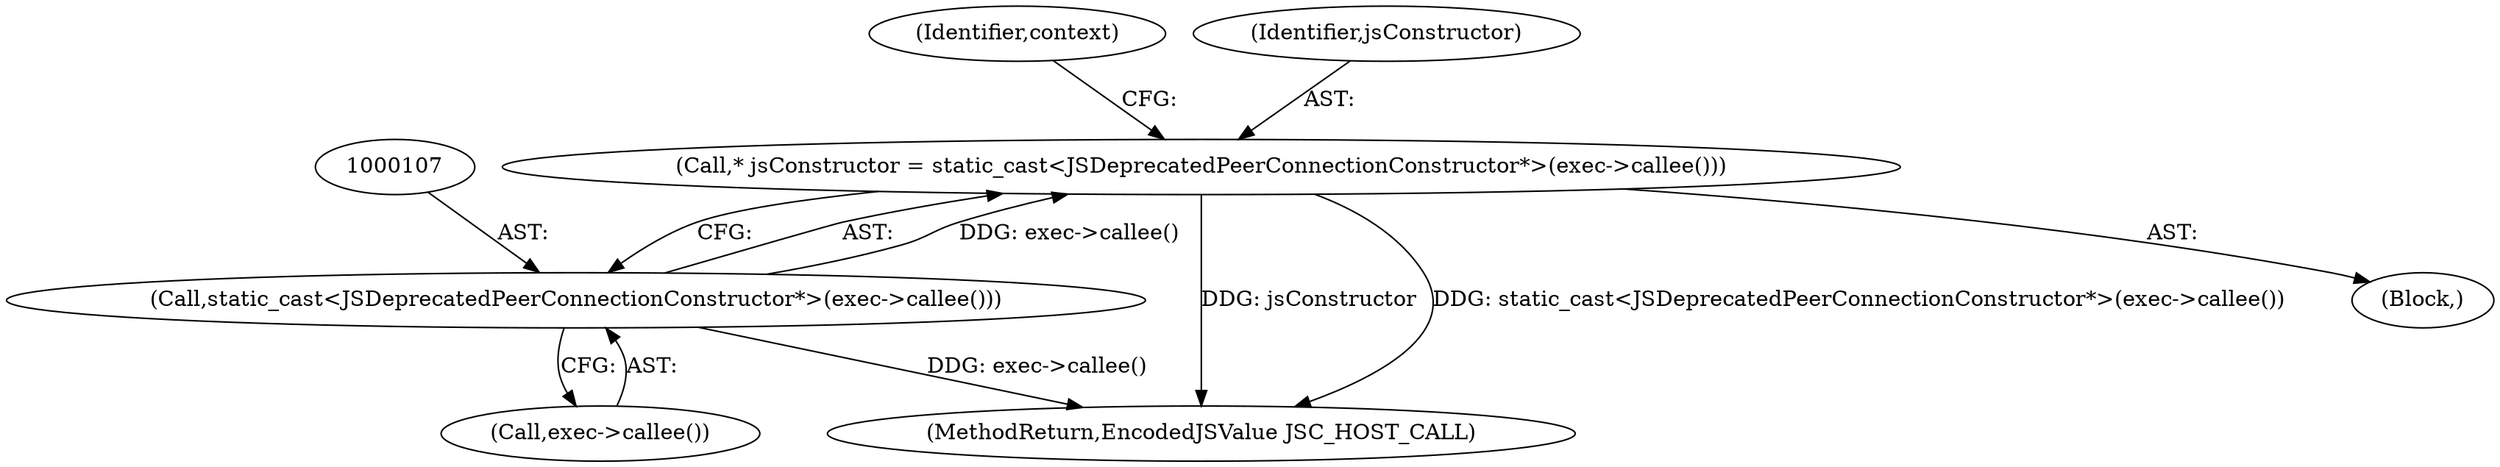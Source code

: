 digraph "0_Chrome_b944f670bb7a8a919daac497a4ea0536c954c201_1@pointer" {
"1000104" [label="(Call,* jsConstructor = static_cast<JSDeprecatedPeerConnectionConstructor*>(exec->callee()))"];
"1000106" [label="(Call,static_cast<JSDeprecatedPeerConnectionConstructor*>(exec->callee()))"];
"1000108" [label="(Call,exec->callee())"];
"1000176" [label="(MethodReturn,EncodedJSValue JSC_HOST_CALL)"];
"1000111" [label="(Identifier,context)"];
"1000102" [label="(Block,)"];
"1000104" [label="(Call,* jsConstructor = static_cast<JSDeprecatedPeerConnectionConstructor*>(exec->callee()))"];
"1000106" [label="(Call,static_cast<JSDeprecatedPeerConnectionConstructor*>(exec->callee()))"];
"1000105" [label="(Identifier,jsConstructor)"];
"1000104" -> "1000102"  [label="AST: "];
"1000104" -> "1000106"  [label="CFG: "];
"1000105" -> "1000104"  [label="AST: "];
"1000106" -> "1000104"  [label="AST: "];
"1000111" -> "1000104"  [label="CFG: "];
"1000104" -> "1000176"  [label="DDG: jsConstructor"];
"1000104" -> "1000176"  [label="DDG: static_cast<JSDeprecatedPeerConnectionConstructor*>(exec->callee())"];
"1000106" -> "1000104"  [label="DDG: exec->callee()"];
"1000106" -> "1000108"  [label="CFG: "];
"1000107" -> "1000106"  [label="AST: "];
"1000108" -> "1000106"  [label="AST: "];
"1000106" -> "1000176"  [label="DDG: exec->callee()"];
}
